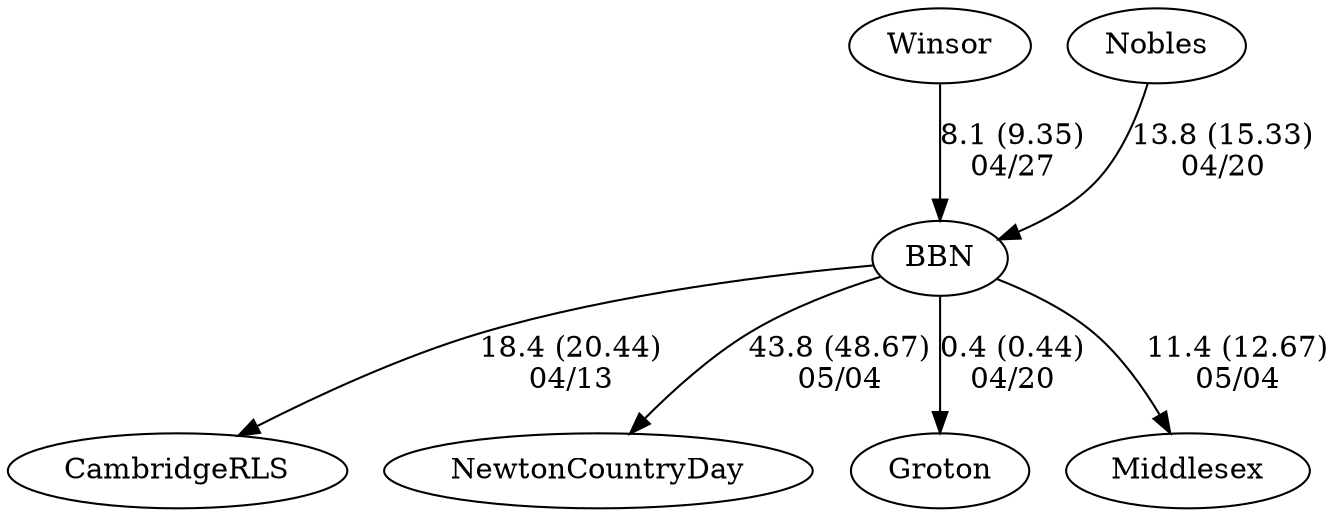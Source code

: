 digraph girls4foursBBN {CambridgeRLS [URL="girls4foursBBNCambridgeRLS.html"];NewtonCountryDay [URL="girls4foursBBNNewtonCountryDay.html"];Groton [URL="girls4foursBBNGroton.html"];Winsor [URL="girls4foursBBNWinsor.html"];Middlesex [URL="girls4foursBBNMiddlesex.html"];Nobles [URL="girls4foursBBNNobles.html"];BBN [URL="girls4foursBBNBBN.html"];BBN -> Middlesex[label="11.4 (12.67)
05/04", weight="89", tooltip="NEIRA, NCDS, Middlesex, BB&N (hosted)			
Distance: 1350 M Conditions: Conditions stayed consistent for the races, A slight crossing head wind from Cambridge to Boston. Comments: A good day of racing, well done by all boats. Thanks to MDX and NCDS for making it easy.
None", URL="https://www.row2k.com/results/resultspage.cfm?UID=8FA4B72699D2163ED86519848FFC5337&cat=1", random="random"]; 
BBN -> NewtonCountryDay[label="43.8 (48.67)
05/04", weight="57", tooltip="NEIRA, NCDS, Middlesex, BB&N (hosted)			
Distance: 1350 M Conditions: Conditions stayed consistent for the races, A slight crossing head wind from Cambridge to Boston. Comments: A good day of racing, well done by all boats. Thanks to MDX and NCDS for making it easy.
None", URL="https://www.row2k.com/results/resultspage.cfm?UID=8FA4B72699D2163ED86519848FFC5337&cat=1", random="random"]; 
BBN -> CambridgeRLS[label="18.4 (20.44)
04/13", weight="82", tooltip="NEIRA Boys & Girls Fours,BB&N CRLS			
Distance: 1350 M Conditions: Crossing tail wind at the start, to crossing head wind in last 1/3. Conmditions varoed durig the day Comments: A good day for all racers lining up in a crossing tail wind at the start.
None", URL="https://www.row2k.com/results/resultspage.cfm?UID=F2BDD2379584CF678DC6C30959529211&cat=5", random="random"]; 
Nobles -> BBN[label="13.8 (15.33)
04/20", weight="87", tooltip="NEIRA Girls Fours, Nobles, Groton, BB&N (hosted)			
Distance: 1350 M Conditions: Good conditions all day, even across lanes Comments: Good racing by all, in the 1V Nobles drifted in to the BB&N lane in the last 100 meters, then cut back out, finish order was not impacted but margin was.
Girls 7th, 8th and 9th for BB&N and Nobles raced in the JV course, Great to see everyone out there.
None", URL="https://www.row2k.com/results/resultspage.cfm?UID=61611297C2B5882317693DAB1794C8C4&cat=1", random="random"]; 
BBN -> Groton[label="0.4 (0.44)
04/20", weight="100", tooltip="NEIRA Girls Fours, Nobles, Groton, BB&N (hosted)			
Distance: 1350 M Conditions: Good conditions all day, even across lanes Comments: Good racing by all, in the 1V Nobles drifted in to the BB&N lane in the last 100 meters, then cut back out, finish order was not impacted but margin was.
Girls 7th, 8th and 9th for BB&N and Nobles raced in the JV course, Great to see everyone out there.
None", URL="https://www.row2k.com/results/resultspage.cfm?UID=61611297C2B5882317693DAB1794C8C4&cat=1", random="random"]; 
Winsor -> BBN[label="8.1 (9.35)
04/27", weight="92", tooltip="NEIRA,The Winsor School vs. BB&N			
Distance: 1300 Conditions: Flat and equal conditions across all races. Steering in 3V race resulted in both crews finishing off the course with an indistinguishable margin (deemed a tie). 4V crews reversed lanes mid-race, potentially impacting margin but not finish order. 5th and 6th boats were composite to provide a race for all athletes. Thank you to BB&N for a fun race!
None", URL="https://www.row2k.com/results/resultspage.cfm?UID=0A06BB5337D4EBAFB4A716F6CCD660BF&cat=1", random="random"]}
